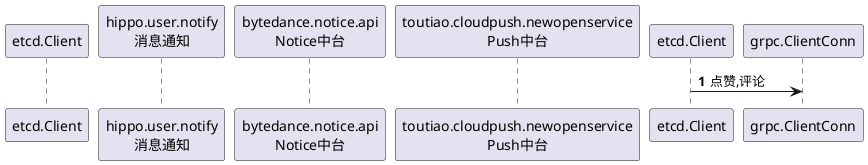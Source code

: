 @startuml
'https://plantuml.com/sequence-diagram

'!theme plain'

autonumber



participant "etcd.Client" as other_api
participant "hippo.user.notify\n消息通知" as notify
participant "bytedance.notice.api\nNotice中台" as notice_api
participant "toutiao.cloudpush.newopenservice\nPush中台" as push

etcd.Client -> grpc.ClientConn: 点赞,评论





@enduml

